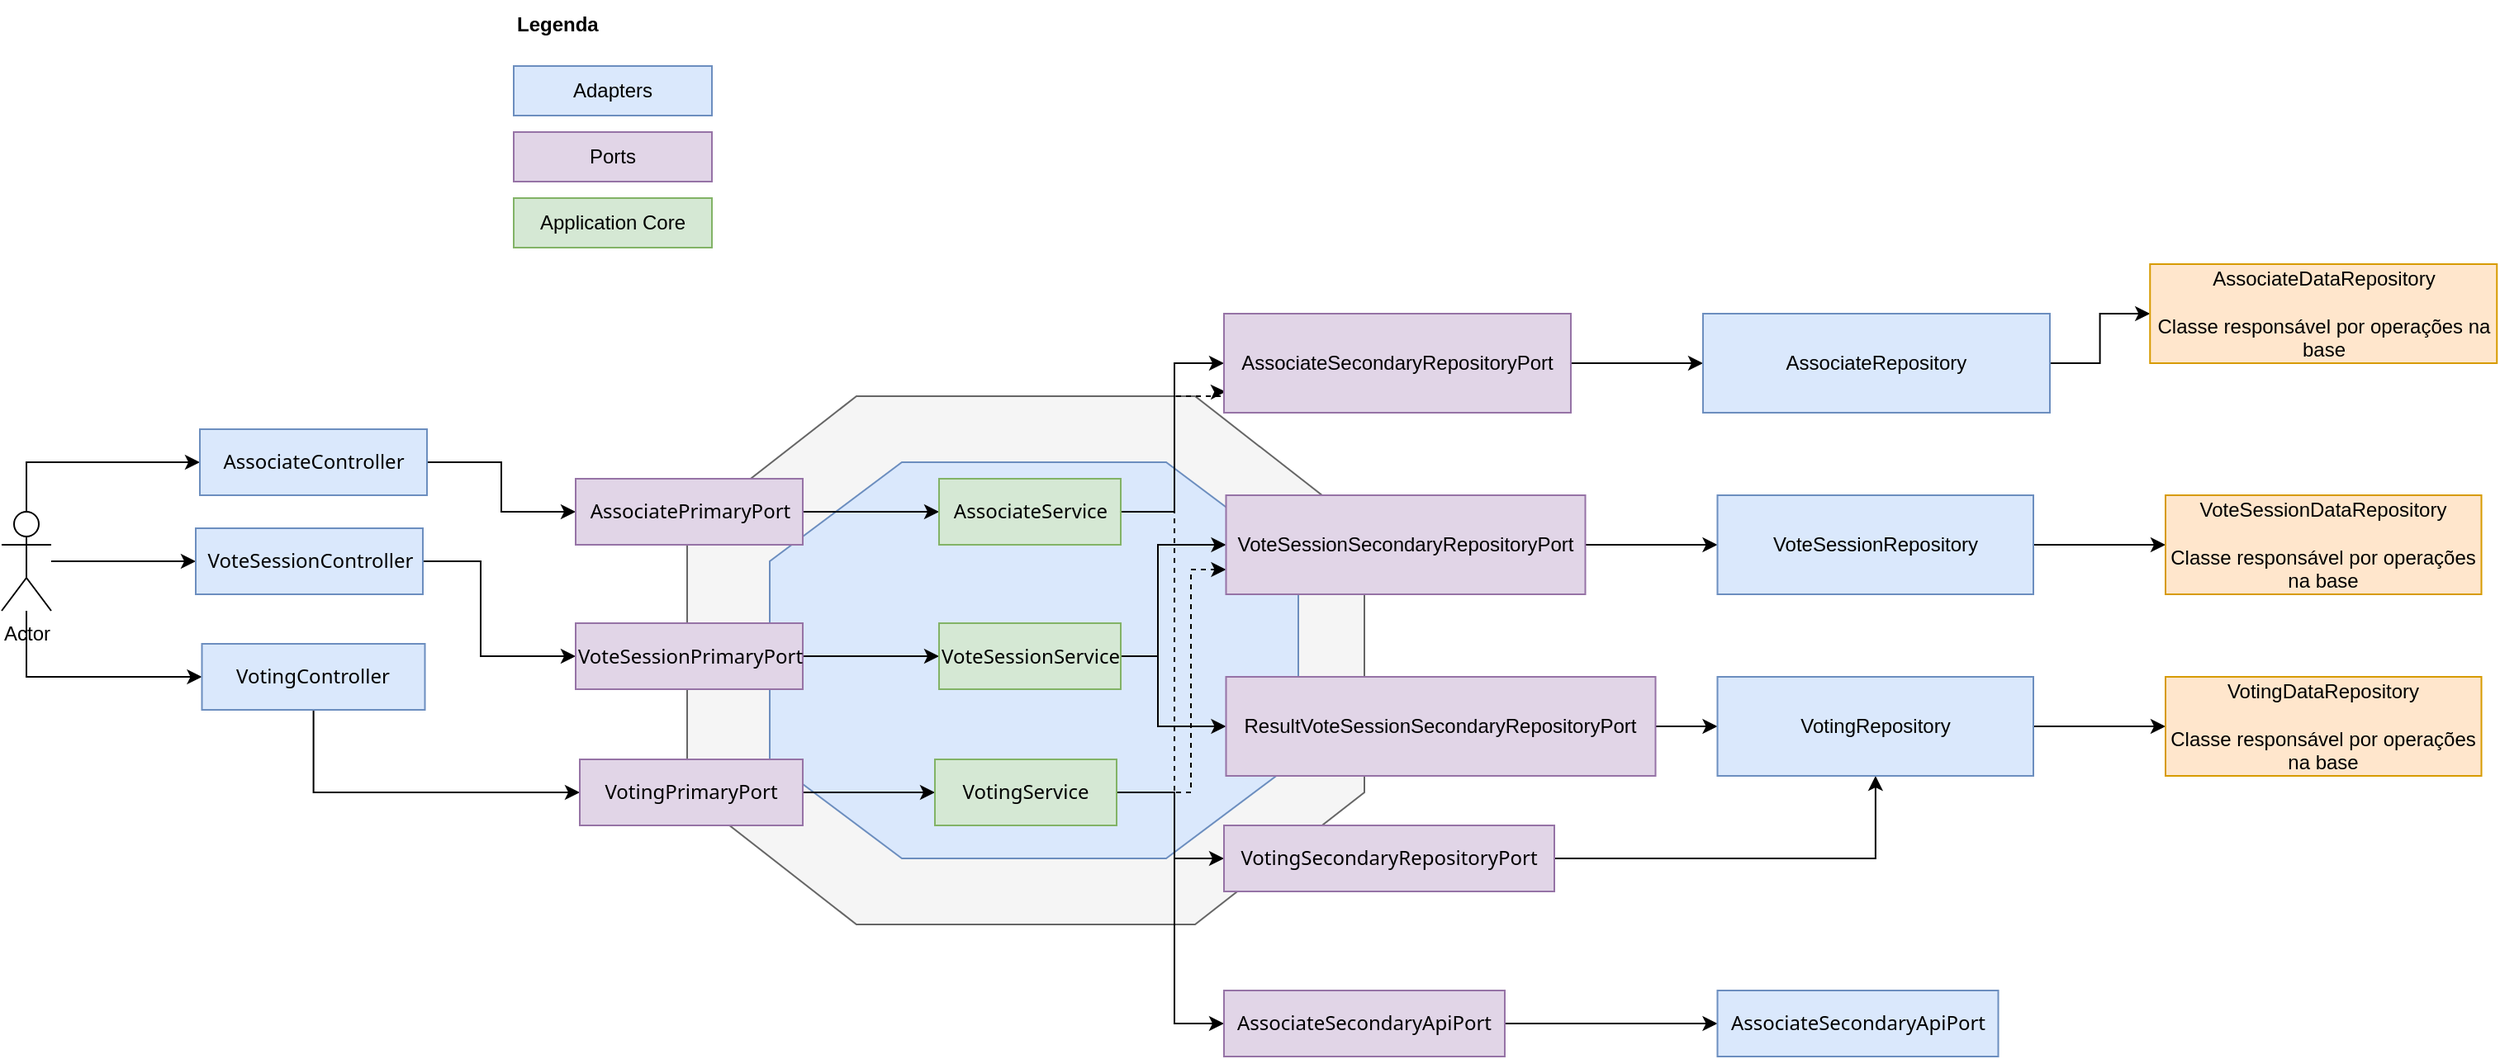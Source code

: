 <mxfile version="20.2.8" type="device"><diagram id="C_mJNd-VJP4Egvhi5AhK" name="Página-1"><mxGraphModel dx="4287" dy="1630" grid="1" gridSize="10" guides="1" tooltips="1" connect="1" arrows="1" fold="1" page="1" pageScale="1" pageWidth="827" pageHeight="1169" math="0" shadow="0"><root><mxCell id="0"/><mxCell id="1" parent="0"/><mxCell id="r0_n8FGACXdq5hwEOzy9-7" value="" style="verticalLabelPosition=bottom;verticalAlign=top;html=1;shape=mxgraph.basic.polygon;polyCoords=[[0.25,0],[0.75,0],[1,0.25],[1,0.75],[0.75,1],[0.25,1],[0,0.75],[0,0.25]];polyline=0;fillColor=#f5f5f5;strokeColor=#666666;fontColor=#333333;" vertex="1" parent="1"><mxGeometry x="25" y="530" width="410" height="320" as="geometry"/></mxCell><mxCell id="r0_n8FGACXdq5hwEOzy9-6" value="" style="verticalLabelPosition=bottom;verticalAlign=top;html=1;shape=mxgraph.basic.polygon;polyCoords=[[0.25,0],[0.75,0],[1,0.25],[1,0.75],[0.75,1],[0.25,1],[0,0.75],[0,0.25]];polyline=0;fillColor=#dae8fc;strokeColor=#6c8ebf;" vertex="1" parent="1"><mxGeometry x="75" y="570" width="320" height="240" as="geometry"/></mxCell><mxCell id="r0_n8FGACXdq5hwEOzy9-14" value="" style="edgeStyle=orthogonalEdgeStyle;rounded=0;orthogonalLoop=1;jettySize=auto;html=1;fontColor=#000000;" edge="1" parent="1" source="r0_n8FGACXdq5hwEOzy9-10" target="r0_n8FGACXdq5hwEOzy9-13"><mxGeometry relative="1" as="geometry"><Array as="points"><mxPoint x="320" y="600"/><mxPoint x="320" y="510"/></Array></mxGeometry></mxCell><mxCell id="r0_n8FGACXdq5hwEOzy9-32" value="" style="edgeStyle=orthogonalEdgeStyle;rounded=0;orthogonalLoop=1;jettySize=auto;html=1;fontColor=#000000;startArrow=classic;startFill=1;endArrow=none;endFill=0;" edge="1" parent="1" source="r0_n8FGACXdq5hwEOzy9-10" target="r0_n8FGACXdq5hwEOzy9-31"><mxGeometry relative="1" as="geometry"/></mxCell><mxCell id="r0_n8FGACXdq5hwEOzy9-10" value="&lt;pre style=&quot;font-family: &amp;quot;Segoe UI&amp;quot;;&quot;&gt;AssociateService&lt;/pre&gt;" style="rounded=0;whiteSpace=wrap;html=1;fillColor=#d5e8d4;strokeColor=#82b366;" vertex="1" parent="1"><mxGeometry x="177.5" y="580" width="110" height="40" as="geometry"/></mxCell><mxCell id="r0_n8FGACXdq5hwEOzy9-17" value="" style="edgeStyle=orthogonalEdgeStyle;rounded=0;orthogonalLoop=1;jettySize=auto;html=1;fontColor=#000000;" edge="1" parent="1" source="r0_n8FGACXdq5hwEOzy9-11" target="r0_n8FGACXdq5hwEOzy9-15"><mxGeometry relative="1" as="geometry"><Array as="points"><mxPoint x="310" y="688"/><mxPoint x="310" y="620"/></Array></mxGeometry></mxCell><mxCell id="r0_n8FGACXdq5hwEOzy9-19" value="" style="edgeStyle=orthogonalEdgeStyle;rounded=0;orthogonalLoop=1;jettySize=auto;html=1;fontColor=#000000;" edge="1" parent="1" source="r0_n8FGACXdq5hwEOzy9-11" target="r0_n8FGACXdq5hwEOzy9-18"><mxGeometry relative="1" as="geometry"><Array as="points"><mxPoint x="310" y="688"/><mxPoint x="310" y="730"/></Array></mxGeometry></mxCell><mxCell id="r0_n8FGACXdq5hwEOzy9-30" value="" style="edgeStyle=orthogonalEdgeStyle;rounded=0;orthogonalLoop=1;jettySize=auto;html=1;fontColor=#000000;startArrow=classic;startFill=1;endArrow=none;endFill=0;" edge="1" parent="1" source="r0_n8FGACXdq5hwEOzy9-11" target="r0_n8FGACXdq5hwEOzy9-29"><mxGeometry relative="1" as="geometry"/></mxCell><mxCell id="r0_n8FGACXdq5hwEOzy9-11" value="&lt;pre style=&quot;font-family: &amp;quot;Segoe UI&amp;quot;;&quot;&gt;VoteSessionService&lt;/pre&gt;" style="rounded=0;whiteSpace=wrap;html=1;fillColor=#d5e8d4;strokeColor=#82b366;" vertex="1" parent="1"><mxGeometry x="177.5" y="667.5" width="110" height="40" as="geometry"/></mxCell><mxCell id="r0_n8FGACXdq5hwEOzy9-22" value="" style="edgeStyle=orthogonalEdgeStyle;rounded=0;orthogonalLoop=1;jettySize=auto;html=1;fontColor=#000000;" edge="1" parent="1" source="r0_n8FGACXdq5hwEOzy9-12" target="r0_n8FGACXdq5hwEOzy9-21"><mxGeometry relative="1" as="geometry"><Array as="points"><mxPoint x="320" y="770"/><mxPoint x="320" y="810"/></Array></mxGeometry></mxCell><mxCell id="r0_n8FGACXdq5hwEOzy9-23" style="edgeStyle=orthogonalEdgeStyle;rounded=0;orthogonalLoop=1;jettySize=auto;html=1;entryX=0.005;entryY=0.788;entryDx=0;entryDy=0;fontColor=#000000;dashed=1;entryPerimeter=0;" edge="1" parent="1" source="r0_n8FGACXdq5hwEOzy9-12" target="r0_n8FGACXdq5hwEOzy9-13"><mxGeometry relative="1" as="geometry"><Array as="points"><mxPoint x="320" y="770"/><mxPoint x="320" y="530"/><mxPoint x="350" y="530"/><mxPoint x="350" y="527"/></Array></mxGeometry></mxCell><mxCell id="r0_n8FGACXdq5hwEOzy9-24" style="edgeStyle=orthogonalEdgeStyle;rounded=0;orthogonalLoop=1;jettySize=auto;html=1;entryX=0;entryY=0.75;entryDx=0;entryDy=0;dashed=1;fontColor=#000000;" edge="1" parent="1" source="r0_n8FGACXdq5hwEOzy9-12" target="r0_n8FGACXdq5hwEOzy9-15"><mxGeometry relative="1" as="geometry"><Array as="points"><mxPoint x="330" y="770"/><mxPoint x="330" y="635"/></Array></mxGeometry></mxCell><mxCell id="r0_n8FGACXdq5hwEOzy9-26" value="" style="edgeStyle=orthogonalEdgeStyle;rounded=0;orthogonalLoop=1;jettySize=auto;html=1;fontColor=#000000;" edge="1" parent="1" source="r0_n8FGACXdq5hwEOzy9-12" target="r0_n8FGACXdq5hwEOzy9-25"><mxGeometry relative="1" as="geometry"><Array as="points"><mxPoint x="320" y="770"/><mxPoint x="320" y="910"/></Array></mxGeometry></mxCell><mxCell id="r0_n8FGACXdq5hwEOzy9-28" value="" style="edgeStyle=orthogonalEdgeStyle;rounded=0;orthogonalLoop=1;jettySize=auto;html=1;fontColor=#000000;endArrow=none;endFill=0;startArrow=classic;startFill=1;" edge="1" parent="1" source="r0_n8FGACXdq5hwEOzy9-12" target="r0_n8FGACXdq5hwEOzy9-27"><mxGeometry relative="1" as="geometry"/></mxCell><mxCell id="r0_n8FGACXdq5hwEOzy9-12" value="&lt;pre style=&quot;font-family: &amp;quot;Segoe UI&amp;quot;;&quot;&gt;VotingService&lt;/pre&gt;" style="rounded=0;whiteSpace=wrap;html=1;fillColor=#d5e8d4;strokeColor=#82b366;" vertex="1" parent="1"><mxGeometry x="175" y="750" width="110" height="40" as="geometry"/></mxCell><mxCell id="r0_n8FGACXdq5hwEOzy9-47" value="" style="edgeStyle=orthogonalEdgeStyle;rounded=0;orthogonalLoop=1;jettySize=auto;html=1;fontColor=#000000;startArrow=none;startFill=0;endArrow=classic;endFill=1;" edge="1" parent="1" source="r0_n8FGACXdq5hwEOzy9-13" target="r0_n8FGACXdq5hwEOzy9-46"><mxGeometry relative="1" as="geometry"/></mxCell><mxCell id="r0_n8FGACXdq5hwEOzy9-13" value="AssociateSecondaryRepositoryPort" style="whiteSpace=wrap;html=1;fillColor=#e1d5e7;strokeColor=#9673a6;rounded=0;" vertex="1" parent="1"><mxGeometry x="350" y="480" width="210" height="60" as="geometry"/></mxCell><mxCell id="r0_n8FGACXdq5hwEOzy9-49" value="" style="edgeStyle=orthogonalEdgeStyle;rounded=0;orthogonalLoop=1;jettySize=auto;html=1;fontColor=#000000;startArrow=none;startFill=0;endArrow=classic;endFill=1;" edge="1" parent="1" source="r0_n8FGACXdq5hwEOzy9-15" target="r0_n8FGACXdq5hwEOzy9-48"><mxGeometry relative="1" as="geometry"/></mxCell><mxCell id="r0_n8FGACXdq5hwEOzy9-15" value="VoteSessionSecondaryRepositoryPort" style="whiteSpace=wrap;html=1;fillColor=#e1d5e7;strokeColor=#9673a6;rounded=0;" vertex="1" parent="1"><mxGeometry x="351.25" y="590" width="217.5" height="60" as="geometry"/></mxCell><mxCell id="r0_n8FGACXdq5hwEOzy9-51" value="" style="edgeStyle=orthogonalEdgeStyle;rounded=0;orthogonalLoop=1;jettySize=auto;html=1;fontColor=#000000;startArrow=none;startFill=0;endArrow=classic;endFill=1;" edge="1" parent="1" source="r0_n8FGACXdq5hwEOzy9-18" target="r0_n8FGACXdq5hwEOzy9-50"><mxGeometry relative="1" as="geometry"/></mxCell><mxCell id="r0_n8FGACXdq5hwEOzy9-18" value="ResultVoteSessionSecondaryRepositoryPort" style="whiteSpace=wrap;html=1;fillColor=#e1d5e7;strokeColor=#9673a6;rounded=0;" vertex="1" parent="1"><mxGeometry x="351.25" y="700" width="260" height="60" as="geometry"/></mxCell><mxCell id="r0_n8FGACXdq5hwEOzy9-52" style="edgeStyle=orthogonalEdgeStyle;rounded=0;orthogonalLoop=1;jettySize=auto;html=1;fontColor=#000000;startArrow=none;startFill=0;endArrow=classic;endFill=1;" edge="1" parent="1" source="r0_n8FGACXdq5hwEOzy9-21" target="r0_n8FGACXdq5hwEOzy9-50"><mxGeometry relative="1" as="geometry"/></mxCell><mxCell id="r0_n8FGACXdq5hwEOzy9-21" value="&lt;pre style=&quot;font-family: &amp;quot;Segoe UI&amp;quot;;&quot;&gt;VotingSecondaryRepositoryPort&lt;/pre&gt;" style="rounded=0;whiteSpace=wrap;html=1;fillColor=#e1d5e7;strokeColor=#9673a6;" vertex="1" parent="1"><mxGeometry x="350" y="790" width="200" height="40" as="geometry"/></mxCell><mxCell id="r0_n8FGACXdq5hwEOzy9-55" value="" style="edgeStyle=orthogonalEdgeStyle;rounded=0;orthogonalLoop=1;jettySize=auto;html=1;fontColor=#000000;startArrow=none;startFill=0;endArrow=classic;endFill=1;" edge="1" parent="1" source="r0_n8FGACXdq5hwEOzy9-25" target="r0_n8FGACXdq5hwEOzy9-54"><mxGeometry relative="1" as="geometry"/></mxCell><mxCell id="r0_n8FGACXdq5hwEOzy9-25" value="&lt;pre style=&quot;font-family: &amp;quot;Segoe UI&amp;quot;;&quot;&gt;AssociateSecondaryApiPort&lt;/pre&gt;" style="rounded=0;whiteSpace=wrap;html=1;fillColor=#e1d5e7;strokeColor=#9673a6;" vertex="1" parent="1"><mxGeometry x="350" y="890" width="170" height="40" as="geometry"/></mxCell><mxCell id="r0_n8FGACXdq5hwEOzy9-35" value="" style="edgeStyle=orthogonalEdgeStyle;rounded=0;orthogonalLoop=1;jettySize=auto;html=1;fontColor=#000000;startArrow=classic;startFill=1;endArrow=none;endFill=0;" edge="1" parent="1" source="r0_n8FGACXdq5hwEOzy9-27" target="r0_n8FGACXdq5hwEOzy9-34"><mxGeometry relative="1" as="geometry"/></mxCell><mxCell id="r0_n8FGACXdq5hwEOzy9-27" value="&lt;pre style=&quot;font-family: &amp;quot;Segoe UI&amp;quot;;&quot;&gt;VotingPrimaryPort&lt;/pre&gt;" style="rounded=0;whiteSpace=wrap;html=1;fillColor=#e1d5e7;strokeColor=#9673a6;" vertex="1" parent="1"><mxGeometry x="-40" y="750" width="135" height="40" as="geometry"/></mxCell><mxCell id="r0_n8FGACXdq5hwEOzy9-37" value="" style="edgeStyle=orthogonalEdgeStyle;rounded=0;orthogonalLoop=1;jettySize=auto;html=1;fontColor=#000000;startArrow=classic;startFill=1;endArrow=none;endFill=0;" edge="1" parent="1" source="r0_n8FGACXdq5hwEOzy9-29" target="r0_n8FGACXdq5hwEOzy9-36"><mxGeometry relative="1" as="geometry"><Array as="points"><mxPoint x="-100" y="688"/><mxPoint x="-100" y="630"/></Array></mxGeometry></mxCell><mxCell id="r0_n8FGACXdq5hwEOzy9-29" value="&lt;pre style=&quot;font-family: &amp;quot;Segoe UI&amp;quot;;&quot;&gt;VoteSessionPrimaryPort&lt;/pre&gt;" style="rounded=0;whiteSpace=wrap;html=1;fillColor=#e1d5e7;strokeColor=#9673a6;" vertex="1" parent="1"><mxGeometry x="-42.5" y="667.5" width="137.5" height="40" as="geometry"/></mxCell><mxCell id="r0_n8FGACXdq5hwEOzy9-39" value="" style="edgeStyle=orthogonalEdgeStyle;rounded=0;orthogonalLoop=1;jettySize=auto;html=1;fontColor=#000000;startArrow=classic;startFill=1;endArrow=none;endFill=0;" edge="1" parent="1" source="r0_n8FGACXdq5hwEOzy9-31" target="r0_n8FGACXdq5hwEOzy9-38"><mxGeometry relative="1" as="geometry"/></mxCell><mxCell id="r0_n8FGACXdq5hwEOzy9-31" value="&lt;pre style=&quot;font-family: &amp;quot;Segoe UI&amp;quot;;&quot;&gt;AssociatePrimaryPort&lt;/pre&gt;" style="rounded=0;whiteSpace=wrap;html=1;fillColor=#e1d5e7;strokeColor=#9673a6;" vertex="1" parent="1"><mxGeometry x="-42.5" y="580" width="137.5" height="40" as="geometry"/></mxCell><mxCell id="r0_n8FGACXdq5hwEOzy9-45" style="edgeStyle=orthogonalEdgeStyle;rounded=0;orthogonalLoop=1;jettySize=auto;html=1;fontColor=#000000;startArrow=classic;startFill=1;endArrow=none;endFill=0;" edge="1" parent="1" source="r0_n8FGACXdq5hwEOzy9-34" target="r0_n8FGACXdq5hwEOzy9-41"><mxGeometry relative="1" as="geometry"/></mxCell><mxCell id="r0_n8FGACXdq5hwEOzy9-34" value="&lt;pre style=&quot;font-family: &amp;quot;Segoe UI&amp;quot;;&quot;&gt;VotingController&lt;/pre&gt;" style="rounded=0;whiteSpace=wrap;html=1;fillColor=#dae8fc;strokeColor=#6c8ebf;" vertex="1" parent="1"><mxGeometry x="-268.75" y="680" width="135" height="40" as="geometry"/></mxCell><mxCell id="r0_n8FGACXdq5hwEOzy9-44" style="edgeStyle=orthogonalEdgeStyle;rounded=0;orthogonalLoop=1;jettySize=auto;html=1;fontColor=#000000;startArrow=classic;startFill=1;endArrow=none;endFill=0;" edge="1" parent="1" source="r0_n8FGACXdq5hwEOzy9-36" target="r0_n8FGACXdq5hwEOzy9-41"><mxGeometry relative="1" as="geometry"/></mxCell><mxCell id="r0_n8FGACXdq5hwEOzy9-36" value="&lt;pre style=&quot;font-family: &amp;quot;Segoe UI&amp;quot;;&quot;&gt;VoteSessionController&lt;/pre&gt;" style="rounded=0;whiteSpace=wrap;html=1;fillColor=#dae8fc;strokeColor=#6c8ebf;" vertex="1" parent="1"><mxGeometry x="-272.5" y="610" width="137.5" height="40" as="geometry"/></mxCell><mxCell id="r0_n8FGACXdq5hwEOzy9-43" style="edgeStyle=orthogonalEdgeStyle;rounded=0;orthogonalLoop=1;jettySize=auto;html=1;fontColor=#000000;startArrow=classic;startFill=1;endArrow=none;endFill=0;" edge="1" parent="1" source="r0_n8FGACXdq5hwEOzy9-38" target="r0_n8FGACXdq5hwEOzy9-41"><mxGeometry relative="1" as="geometry"/></mxCell><mxCell id="r0_n8FGACXdq5hwEOzy9-38" value="&lt;pre style=&quot;font-family: &amp;quot;Segoe UI&amp;quot;;&quot;&gt;AssociateController&lt;/pre&gt;" style="rounded=0;whiteSpace=wrap;html=1;fillColor=#dae8fc;strokeColor=#6c8ebf;" vertex="1" parent="1"><mxGeometry x="-270" y="550" width="137.5" height="40" as="geometry"/></mxCell><mxCell id="r0_n8FGACXdq5hwEOzy9-41" value="Actor" style="shape=umlActor;verticalLabelPosition=bottom;verticalAlign=top;html=1;outlineConnect=0;labelBackgroundColor=none;fontColor=#000000;" vertex="1" parent="1"><mxGeometry x="-390" y="600" width="30" height="60" as="geometry"/></mxCell><mxCell id="r0_n8FGACXdq5hwEOzy9-61" value="" style="edgeStyle=orthogonalEdgeStyle;rounded=0;orthogonalLoop=1;jettySize=auto;html=1;" edge="1" parent="1" source="r0_n8FGACXdq5hwEOzy9-46" target="r0_n8FGACXdq5hwEOzy9-60"><mxGeometry relative="1" as="geometry"/></mxCell><mxCell id="r0_n8FGACXdq5hwEOzy9-46" value="AssociateRepository" style="whiteSpace=wrap;html=1;fillColor=#dae8fc;strokeColor=#6c8ebf;rounded=0;" vertex="1" parent="1"><mxGeometry x="640" y="480" width="210" height="60" as="geometry"/></mxCell><mxCell id="r0_n8FGACXdq5hwEOzy9-59" value="" style="edgeStyle=orthogonalEdgeStyle;rounded=0;orthogonalLoop=1;jettySize=auto;html=1;" edge="1" parent="1" source="r0_n8FGACXdq5hwEOzy9-48" target="r0_n8FGACXdq5hwEOzy9-58"><mxGeometry relative="1" as="geometry"/></mxCell><mxCell id="r0_n8FGACXdq5hwEOzy9-48" value="VoteSessionRepository" style="whiteSpace=wrap;html=1;fillColor=#dae8fc;strokeColor=#6c8ebf;rounded=0;" vertex="1" parent="1"><mxGeometry x="648.75" y="590" width="191.25" height="60" as="geometry"/></mxCell><mxCell id="r0_n8FGACXdq5hwEOzy9-57" value="" style="edgeStyle=orthogonalEdgeStyle;rounded=0;orthogonalLoop=1;jettySize=auto;html=1;" edge="1" parent="1" source="r0_n8FGACXdq5hwEOzy9-50" target="r0_n8FGACXdq5hwEOzy9-56"><mxGeometry relative="1" as="geometry"/></mxCell><mxCell id="r0_n8FGACXdq5hwEOzy9-50" value="VotingRepository" style="whiteSpace=wrap;html=1;fillColor=#dae8fc;strokeColor=#6c8ebf;rounded=0;" vertex="1" parent="1"><mxGeometry x="648.75" y="700" width="191.25" height="60" as="geometry"/></mxCell><mxCell id="r0_n8FGACXdq5hwEOzy9-54" value="&lt;pre style=&quot;font-family: &amp;quot;Segoe UI&amp;quot;;&quot;&gt;AssociateSecondaryApiPort&lt;/pre&gt;" style="rounded=0;whiteSpace=wrap;html=1;fillColor=#dae8fc;strokeColor=#6c8ebf;" vertex="1" parent="1"><mxGeometry x="648.75" y="890" width="170" height="40" as="geometry"/></mxCell><mxCell id="r0_n8FGACXdq5hwEOzy9-56" value="VotingDataRepository&lt;br&gt;&lt;br&gt;Classe responsável por operações na base" style="whiteSpace=wrap;html=1;fillColor=#ffe6cc;strokeColor=#d79b00;rounded=0;" vertex="1" parent="1"><mxGeometry x="920" y="700" width="191.25" height="60" as="geometry"/></mxCell><mxCell id="r0_n8FGACXdq5hwEOzy9-58" value="VoteSessionDataRepository&lt;br&gt;&lt;br&gt;Classe responsável por operações na base" style="whiteSpace=wrap;html=1;fillColor=#ffe6cc;strokeColor=#d79b00;rounded=0;" vertex="1" parent="1"><mxGeometry x="920" y="590" width="191.25" height="60" as="geometry"/></mxCell><mxCell id="r0_n8FGACXdq5hwEOzy9-60" value="AssociateDataRepository&lt;br&gt;&lt;br&gt;Classe responsável por operações na base" style="whiteSpace=wrap;html=1;fillColor=#ffe6cc;strokeColor=#d79b00;rounded=0;" vertex="1" parent="1"><mxGeometry x="910.63" y="450" width="210" height="60" as="geometry"/></mxCell><mxCell id="r0_n8FGACXdq5hwEOzy9-62" value="Adapters" style="rounded=0;whiteSpace=wrap;html=1;fillColor=#dae8fc;strokeColor=#6c8ebf;" vertex="1" parent="1"><mxGeometry x="-80" y="330" width="120" height="30" as="geometry"/></mxCell><mxCell id="r0_n8FGACXdq5hwEOzy9-64" value="Ports" style="rounded=0;whiteSpace=wrap;html=1;fillColor=#e1d5e7;strokeColor=#9673a6;" vertex="1" parent="1"><mxGeometry x="-80" y="370" width="120" height="30" as="geometry"/></mxCell><mxCell id="r0_n8FGACXdq5hwEOzy9-65" value="Application Core" style="rounded=0;whiteSpace=wrap;html=1;fillColor=#d5e8d4;strokeColor=#82b366;" vertex="1" parent="1"><mxGeometry x="-80" y="410" width="120" height="30" as="geometry"/></mxCell><mxCell id="r0_n8FGACXdq5hwEOzy9-67" value="&lt;b&gt;Legenda&lt;/b&gt;" style="text;html=1;strokeColor=none;fillColor=none;align=left;verticalAlign=middle;whiteSpace=wrap;rounded=0;" vertex="1" parent="1"><mxGeometry x="-80" y="290" width="110" height="30" as="geometry"/></mxCell></root></mxGraphModel></diagram></mxfile>